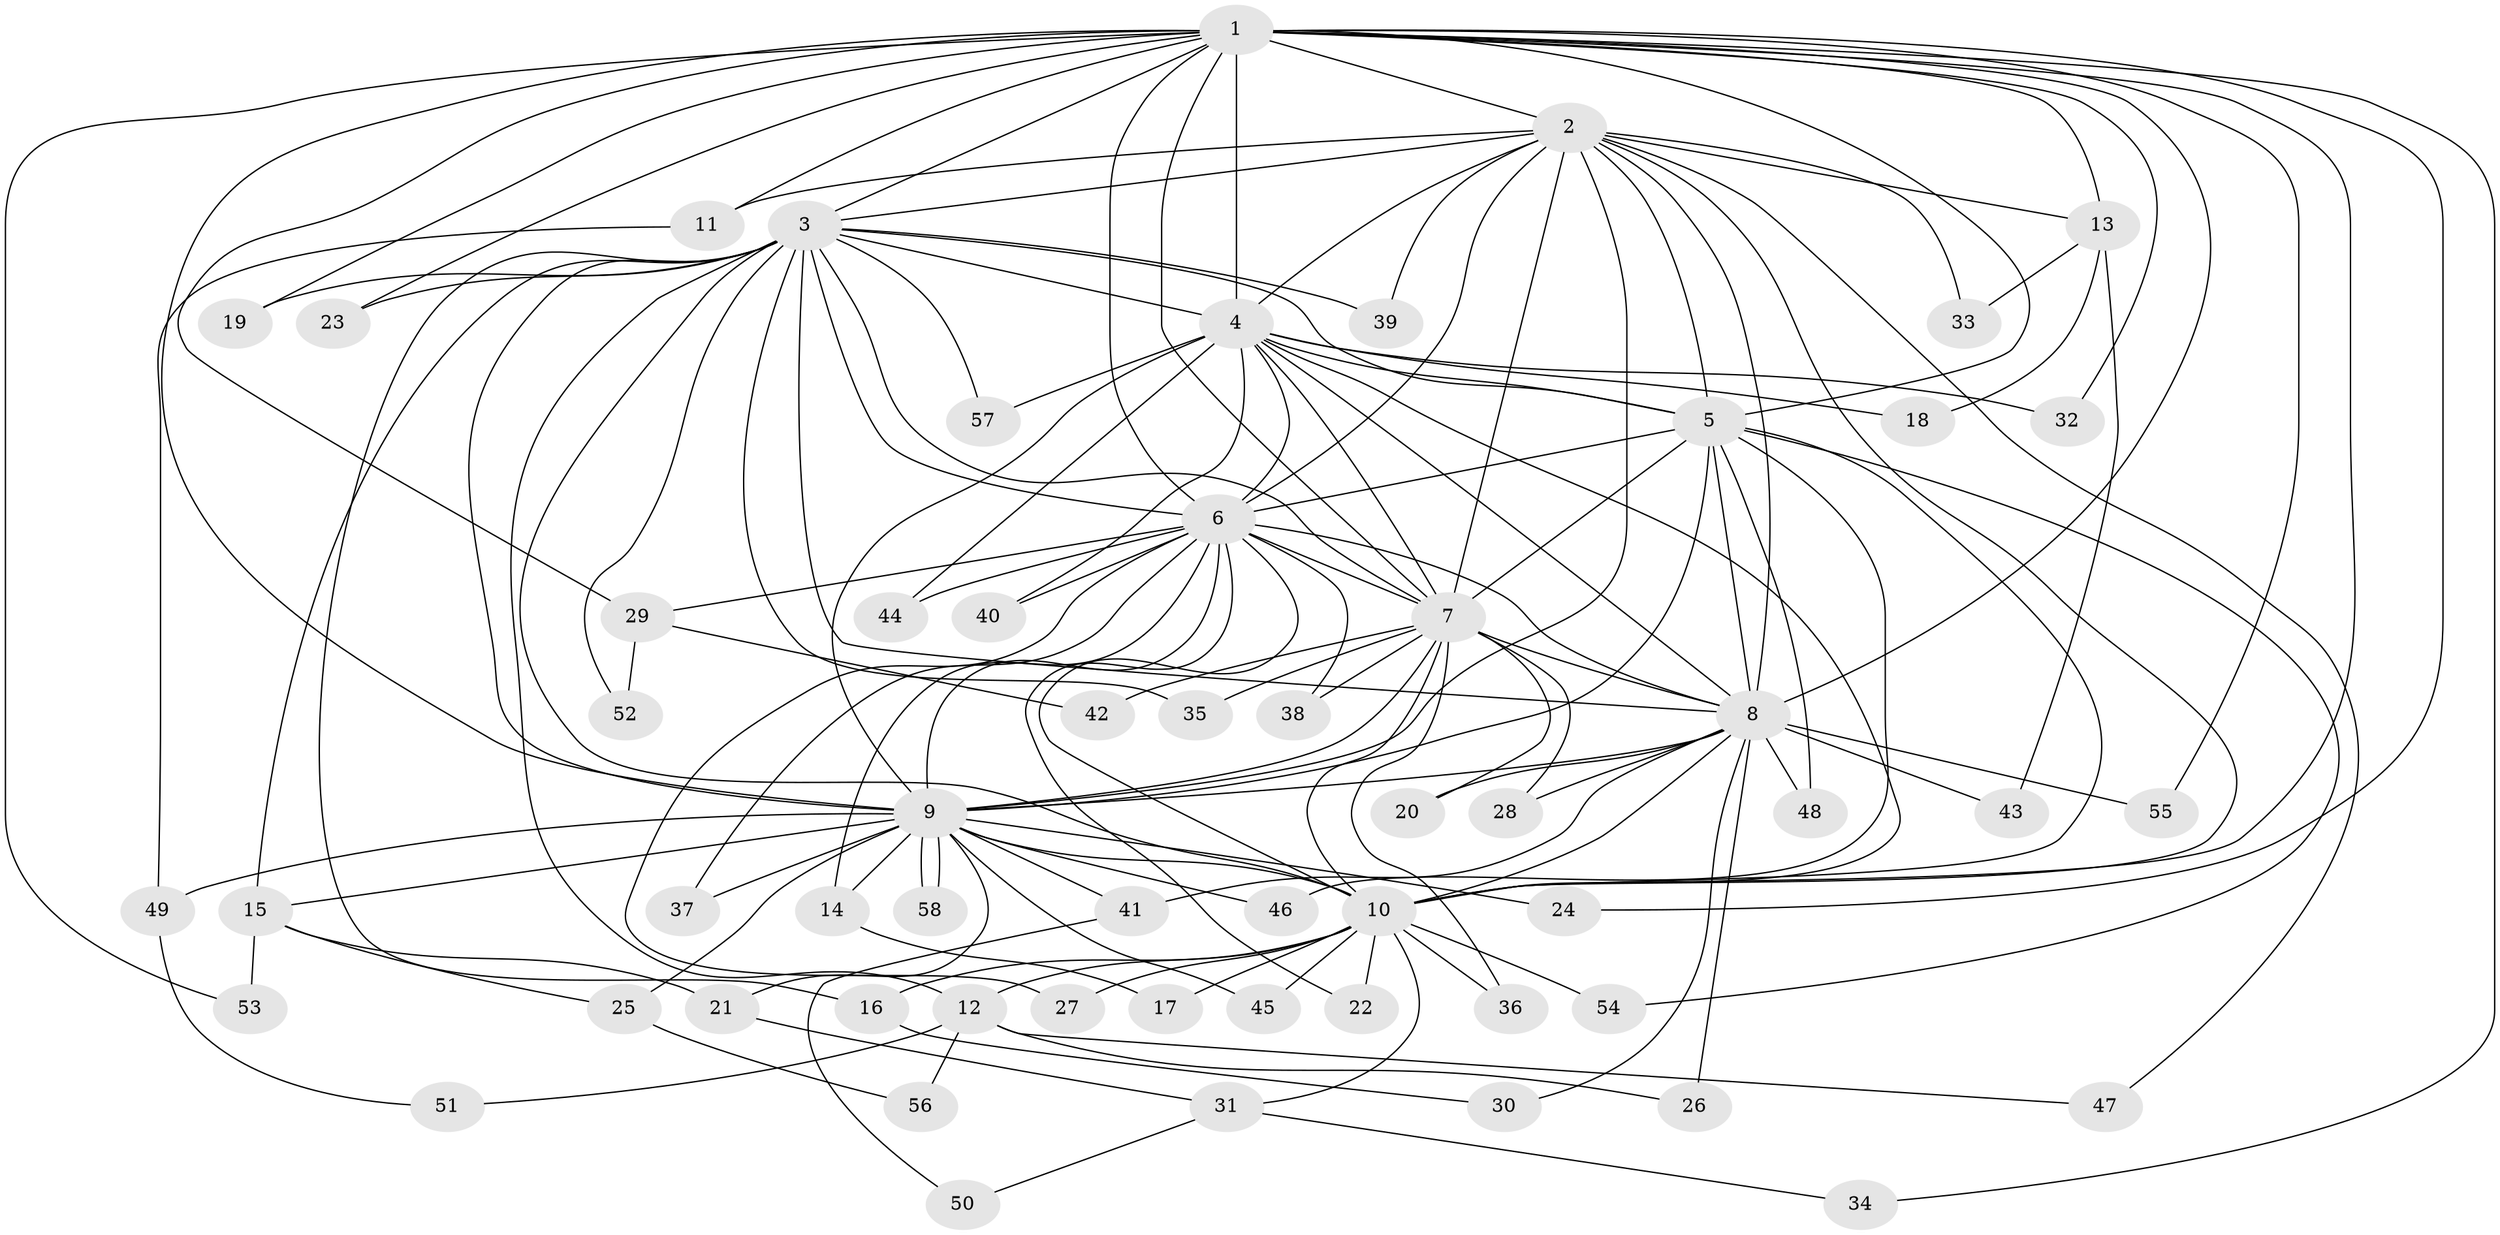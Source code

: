 // coarse degree distribution, {16: 0.023809523809523808, 10: 0.023809523809523808, 21: 0.023809523809523808, 11: 0.023809523809523808, 9: 0.023809523809523808, 19: 0.047619047619047616, 12: 0.023809523809523808, 4: 0.09523809523809523, 5: 0.047619047619047616, 3: 0.07142857142857142, 2: 0.5952380952380952}
// Generated by graph-tools (version 1.1) at 2025/41/03/06/25 10:41:35]
// undirected, 58 vertices, 141 edges
graph export_dot {
graph [start="1"]
  node [color=gray90,style=filled];
  1;
  2;
  3;
  4;
  5;
  6;
  7;
  8;
  9;
  10;
  11;
  12;
  13;
  14;
  15;
  16;
  17;
  18;
  19;
  20;
  21;
  22;
  23;
  24;
  25;
  26;
  27;
  28;
  29;
  30;
  31;
  32;
  33;
  34;
  35;
  36;
  37;
  38;
  39;
  40;
  41;
  42;
  43;
  44;
  45;
  46;
  47;
  48;
  49;
  50;
  51;
  52;
  53;
  54;
  55;
  56;
  57;
  58;
  1 -- 2;
  1 -- 3;
  1 -- 4;
  1 -- 5;
  1 -- 6;
  1 -- 7;
  1 -- 8;
  1 -- 9;
  1 -- 10;
  1 -- 11;
  1 -- 13;
  1 -- 19;
  1 -- 23;
  1 -- 24;
  1 -- 29;
  1 -- 32;
  1 -- 34;
  1 -- 53;
  1 -- 55;
  2 -- 3;
  2 -- 4;
  2 -- 5;
  2 -- 6;
  2 -- 7;
  2 -- 8;
  2 -- 9;
  2 -- 10;
  2 -- 11;
  2 -- 13;
  2 -- 33;
  2 -- 39;
  2 -- 47;
  3 -- 4;
  3 -- 5;
  3 -- 6;
  3 -- 7;
  3 -- 8;
  3 -- 9;
  3 -- 10;
  3 -- 12;
  3 -- 15;
  3 -- 16;
  3 -- 19;
  3 -- 23;
  3 -- 35;
  3 -- 39;
  3 -- 52;
  3 -- 57;
  4 -- 5;
  4 -- 6;
  4 -- 7;
  4 -- 8;
  4 -- 9;
  4 -- 10;
  4 -- 18;
  4 -- 32;
  4 -- 40;
  4 -- 44;
  4 -- 57;
  5 -- 6;
  5 -- 7;
  5 -- 8;
  5 -- 9;
  5 -- 10;
  5 -- 46;
  5 -- 48;
  5 -- 54;
  6 -- 7;
  6 -- 8;
  6 -- 9;
  6 -- 10;
  6 -- 14;
  6 -- 22;
  6 -- 27;
  6 -- 29;
  6 -- 37;
  6 -- 38;
  6 -- 40;
  6 -- 44;
  7 -- 8;
  7 -- 9;
  7 -- 10;
  7 -- 20;
  7 -- 28;
  7 -- 35;
  7 -- 36;
  7 -- 38;
  7 -- 42;
  8 -- 9;
  8 -- 10;
  8 -- 20;
  8 -- 26;
  8 -- 28;
  8 -- 30;
  8 -- 41;
  8 -- 43;
  8 -- 48;
  8 -- 55;
  9 -- 10;
  9 -- 14;
  9 -- 15;
  9 -- 21;
  9 -- 24;
  9 -- 25;
  9 -- 37;
  9 -- 41;
  9 -- 45;
  9 -- 46;
  9 -- 49;
  9 -- 58;
  9 -- 58;
  10 -- 12;
  10 -- 16;
  10 -- 17;
  10 -- 22;
  10 -- 27;
  10 -- 31;
  10 -- 36;
  10 -- 45;
  10 -- 54;
  11 -- 49;
  12 -- 26;
  12 -- 47;
  12 -- 51;
  12 -- 56;
  13 -- 18;
  13 -- 33;
  13 -- 43;
  14 -- 17;
  15 -- 21;
  15 -- 25;
  15 -- 53;
  16 -- 30;
  21 -- 31;
  25 -- 56;
  29 -- 42;
  29 -- 52;
  31 -- 34;
  31 -- 50;
  41 -- 50;
  49 -- 51;
}
